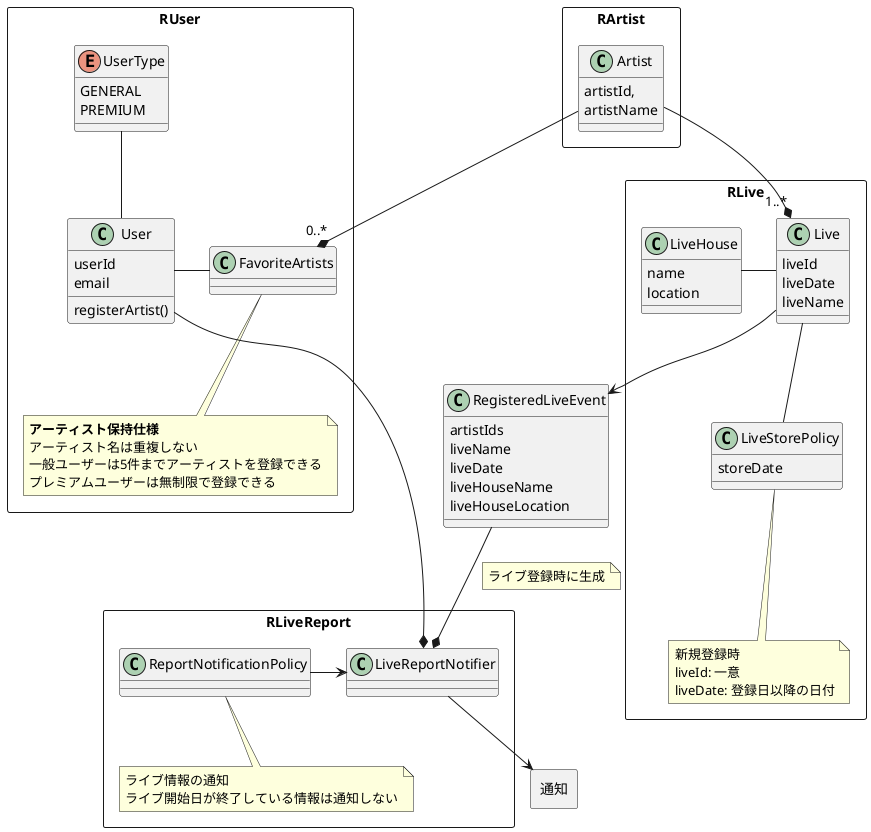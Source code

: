 @startuml live

rectangle RLiveReport {
    class LiveReportNotifier {

    }

    class ReportNotificationPolicy {

    }

    note bottom
    ライブ情報の通知
    ライブ開始日が終了している情報は通知しない
    end note

    ReportNotificationPolicy -right-> LiveReportNotifier
}

rectangle 通知 {

}

LiveReportNotifier -down-> 通知

rectangle RUser {
    class User {
        userId
        email
        registerArtist()
    }

    class FavoriteArtists {

    }

    note bottom
    **アーティスト保持仕様**
    アーティスト名は重複しない
    一般ユーザーは5件までアーティストを登録できる
    プレミアムユーザーは無制限で登録できる
    end note

    enum UserType {
        GENERAL
        PREMIUM
    }

UserType -- User
User - FavoriteArtists
}

rectangle RArtist {
class Artist {
    artistId,
    artistName
}
}

rectangle RLive {
class Live {
    liveId
    liveDate
    liveName
}

class LiveHouse {
    name
    location
}

class LiveStorePolicy {
    storeDate
}
note bottom
新規登録時
liveId: 一意
liveDate: 登録日以降の日付
end note

Live -left- LiveHouse
Live -down- LiveStorePolicy
}

class RegisteredLiveEvent {
artistIds
liveName
liveDate
liveHouseName
liveHouseLocation
}

Live -down-> RegisteredLiveEvent

Artist --*"1..*" Live
Artist --*"0..*" FavoriteArtists
RegisteredLiveEvent -down-* LiveReportNotifier
note on link
ライブ登録時に生成
end note
User -down-* LiveReportNotifier
@enduml

